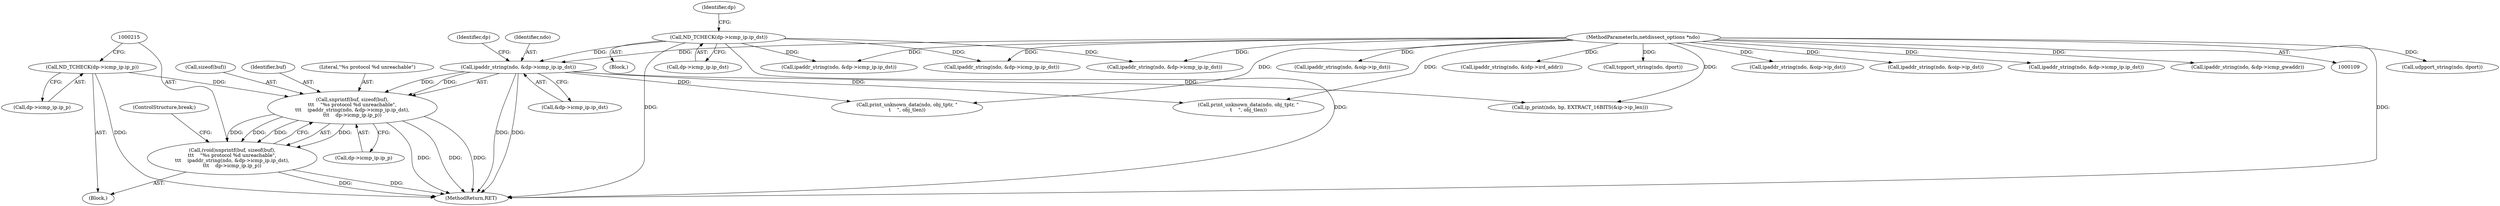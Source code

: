 digraph "0_tcpdump_1a1bce0526a77b62e41531b00f8bb5e21fd4f3a3@pointer" {
"1000216" [label="(Call,snprintf(buf, sizeof(buf),\n\t\t\t    \"%s protocol %d unreachable\",\n\t\t\t    ipaddr_string(ndo, &dp->icmp_ip.ip_dst),\n\t\t\t    dp->icmp_ip.ip_p))"];
"1000221" [label="(Call,ipaddr_string(ndo, &dp->icmp_ip.ip_dst))"];
"1000110" [label="(MethodParameterIn,netdissect_options *ndo)"];
"1000196" [label="(Call,ND_TCHECK(dp->icmp_ip.ip_dst))"];
"1000208" [label="(Call,ND_TCHECK(dp->icmp_ip.ip_p))"];
"1000214" [label="(Call,(void)snprintf(buf, sizeof(buf),\n\t\t\t    \"%s protocol %d unreachable\",\n\t\t\t    ipaddr_string(ndo, &dp->icmp_ip.ip_dst),\n\t\t\t    dp->icmp_ip.ip_p))"];
"1000110" [label="(MethodParameterIn,netdissect_options *ndo)"];
"1001256" [label="(Call,print_unknown_data(ndo, obj_tptr, \"\n\t    \", obj_tlen))"];
"1000208" [label="(Call,ND_TCHECK(dp->icmp_ip.ip_p))"];
"1001248" [label="(Call,print_unknown_data(ndo, obj_tptr, \"\n\t    \", obj_tlen))"];
"1000311" [label="(Call,udpport_string(ndo, dport))"];
"1000162" [label="(Block,)"];
"1000220" [label="(Literal,\"%s protocol %d unreachable\")"];
"1000408" [label="(Call,ipaddr_string(ndo, &dp->icmp_ip.ip_dst))"];
"1000223" [label="(Call,&dp->icmp_ip.ip_dst)"];
"1000305" [label="(Call,ipaddr_string(ndo, &oip->ip_dst))"];
"1000656" [label="(Call,ipaddr_string(ndo, &idp->ird_addr))"];
"1000214" [label="(Call,(void)snprintf(buf, sizeof(buf),\n\t\t\t    \"%s protocol %d unreachable\",\n\t\t\t    ipaddr_string(ndo, &dp->icmp_ip.ip_dst),\n\t\t\t    dp->icmp_ip.ip_p))"];
"1000197" [label="(Call,dp->icmp_ip.ip_dst)"];
"1000218" [label="(Call,sizeof(buf))"];
"1000216" [label="(Call,snprintf(buf, sizeof(buf),\n\t\t\t    \"%s protocol %d unreachable\",\n\t\t\t    ipaddr_string(ndo, &dp->icmp_ip.ip_dst),\n\t\t\t    dp->icmp_ip.ip_p))"];
"1000222" [label="(Identifier,ndo)"];
"1000231" [label="(Identifier,dp)"];
"1000196" [label="(Call,ND_TCHECK(dp->icmp_ip.ip_dst))"];
"1000293" [label="(Call,tcpport_string(ndo, dport))"];
"1000287" [label="(Call,ipaddr_string(ndo, &oip->ip_dst))"];
"1000383" [label="(Call,ipaddr_string(ndo, &dp->icmp_ip.ip_dst))"];
"1000204" [label="(Identifier,dp)"];
"1000365" [label="(Call,ipaddr_string(ndo, &dp->icmp_ip.ip_dst))"];
"1000217" [label="(Identifier,buf)"];
"1000234" [label="(ControlStructure,break;)"];
"1000221" [label="(Call,ipaddr_string(ndo, &dp->icmp_ip.ip_dst))"];
"1000978" [label="(Call,ip_print(ndo, bp, EXTRACT_16BITS(&ip->ip_len)))"];
"1000323" [label="(Call,ipaddr_string(ndo, &oip->ip_dst))"];
"1000440" [label="(Call,ipaddr_string(ndo, &dp->icmp_ip.ip_dst))"];
"1000229" [label="(Call,dp->icmp_ip.ip_p)"];
"1000206" [label="(Block,)"];
"1001279" [label="(MethodReturn,RET)"];
"1000448" [label="(Call,ipaddr_string(ndo, &dp->icmp_gwaddr))"];
"1000209" [label="(Call,dp->icmp_ip.ip_p)"];
"1000216" -> "1000214"  [label="AST: "];
"1000216" -> "1000229"  [label="CFG: "];
"1000217" -> "1000216"  [label="AST: "];
"1000218" -> "1000216"  [label="AST: "];
"1000220" -> "1000216"  [label="AST: "];
"1000221" -> "1000216"  [label="AST: "];
"1000229" -> "1000216"  [label="AST: "];
"1000214" -> "1000216"  [label="CFG: "];
"1000216" -> "1001279"  [label="DDG: "];
"1000216" -> "1001279"  [label="DDG: "];
"1000216" -> "1001279"  [label="DDG: "];
"1000216" -> "1000214"  [label="DDG: "];
"1000216" -> "1000214"  [label="DDG: "];
"1000216" -> "1000214"  [label="DDG: "];
"1000216" -> "1000214"  [label="DDG: "];
"1000221" -> "1000216"  [label="DDG: "];
"1000221" -> "1000216"  [label="DDG: "];
"1000208" -> "1000216"  [label="DDG: "];
"1000221" -> "1000223"  [label="CFG: "];
"1000222" -> "1000221"  [label="AST: "];
"1000223" -> "1000221"  [label="AST: "];
"1000231" -> "1000221"  [label="CFG: "];
"1000221" -> "1001279"  [label="DDG: "];
"1000221" -> "1001279"  [label="DDG: "];
"1000110" -> "1000221"  [label="DDG: "];
"1000196" -> "1000221"  [label="DDG: "];
"1000221" -> "1000978"  [label="DDG: "];
"1000221" -> "1001248"  [label="DDG: "];
"1000221" -> "1001256"  [label="DDG: "];
"1000110" -> "1000109"  [label="AST: "];
"1000110" -> "1001279"  [label="DDG: "];
"1000110" -> "1000287"  [label="DDG: "];
"1000110" -> "1000293"  [label="DDG: "];
"1000110" -> "1000305"  [label="DDG: "];
"1000110" -> "1000311"  [label="DDG: "];
"1000110" -> "1000323"  [label="DDG: "];
"1000110" -> "1000365"  [label="DDG: "];
"1000110" -> "1000383"  [label="DDG: "];
"1000110" -> "1000408"  [label="DDG: "];
"1000110" -> "1000440"  [label="DDG: "];
"1000110" -> "1000448"  [label="DDG: "];
"1000110" -> "1000656"  [label="DDG: "];
"1000110" -> "1000978"  [label="DDG: "];
"1000110" -> "1001248"  [label="DDG: "];
"1000110" -> "1001256"  [label="DDG: "];
"1000196" -> "1000162"  [label="AST: "];
"1000196" -> "1000197"  [label="CFG: "];
"1000197" -> "1000196"  [label="AST: "];
"1000204" -> "1000196"  [label="CFG: "];
"1000196" -> "1001279"  [label="DDG: "];
"1000196" -> "1001279"  [label="DDG: "];
"1000196" -> "1000365"  [label="DDG: "];
"1000196" -> "1000383"  [label="DDG: "];
"1000196" -> "1000408"  [label="DDG: "];
"1000208" -> "1000206"  [label="AST: "];
"1000208" -> "1000209"  [label="CFG: "];
"1000209" -> "1000208"  [label="AST: "];
"1000215" -> "1000208"  [label="CFG: "];
"1000208" -> "1001279"  [label="DDG: "];
"1000214" -> "1000206"  [label="AST: "];
"1000215" -> "1000214"  [label="AST: "];
"1000234" -> "1000214"  [label="CFG: "];
"1000214" -> "1001279"  [label="DDG: "];
"1000214" -> "1001279"  [label="DDG: "];
}
